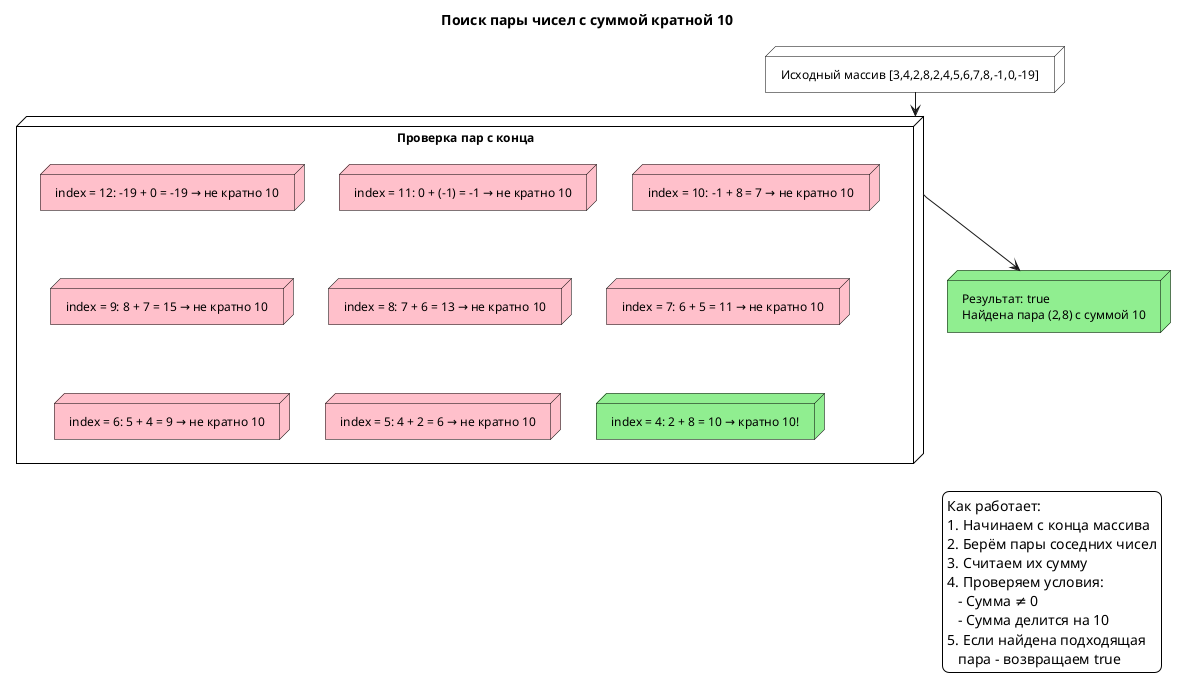 @startuml
title Поиск пары чисел с суммой кратной 10
skinparam backgroundColor white
skinparam node {
    BackgroundColor white
    BorderColor black
    FontSize 12
}

node "Исходный массив [3,4,2,8,2,4,5,6,7,8,-1,0,-19]" as arr

node "Проверка пар с конца" as check {
    node "index = 12: -19 + 0 = -19 → не кратно 10" as step1 #Pink
    node "index = 11: 0 + (-1) = -1 → не кратно 10" as step2 #Pink
    node "index = 10: -1 + 8 = 7 → не кратно 10" as step3 #Pink
    node "index = 9: 8 + 7 = 15 → не кратно 10" as step4 #Pink
    node "index = 8: 7 + 6 = 13 → не кратно 10" as step5 #Pink
    node "index = 7: 6 + 5 = 11 → не кратно 10" as step6 #Pink
    node "index = 6: 5 + 4 = 9 → не кратно 10" as step7 #Pink
    node "index = 5: 4 + 2 = 6 → не кратно 10" as step8 #Pink
    node "index = 4: 2 + 8 = 10 → кратно 10!" as step9 #LightGreen
}

node "Результат: true\nНайдена пара (2,8) с суммой 10" as result #LightGreen

arr -down-> check
check -down-> result

legend right
    Как работает:
    1. Начинаем с конца массива
    2. Берём пары соседних чисел
    3. Считаем их сумму
    4. Проверяем условия:
       - Сумма ≠ 0
       - Сумма делится на 10
    5. Если найдена подходящая
       пара - возвращаем true
end legend

@enduml

